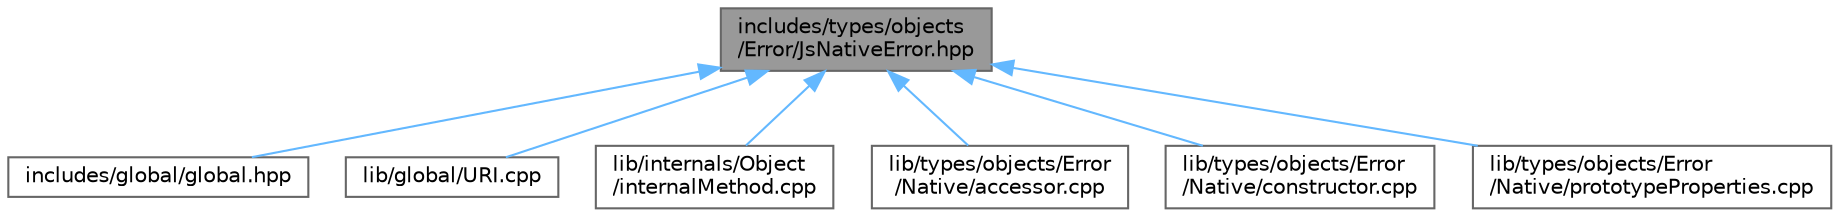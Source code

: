 digraph "includes/types/objects/Error/JsNativeError.hpp"
{
 // LATEX_PDF_SIZE
  bgcolor="transparent";
  edge [fontname=Helvetica,fontsize=10,labelfontname=Helvetica,labelfontsize=10];
  node [fontname=Helvetica,fontsize=10,shape=box,height=0.2,width=0.4];
  Node1 [id="Node000001",label="includes/types/objects\l/Error/JsNativeError.hpp",height=0.2,width=0.4,color="gray40", fillcolor="grey60", style="filled", fontcolor="black",tooltip=" "];
  Node1 -> Node2 [id="edge1_Node000001_Node000002",dir="back",color="steelblue1",style="solid",tooltip=" "];
  Node2 [id="Node000002",label="includes/global/global.hpp",height=0.2,width=0.4,color="grey40", fillcolor="white", style="filled",URL="$global_8hpp.html",tooltip=" "];
  Node1 -> Node3 [id="edge2_Node000001_Node000003",dir="back",color="steelblue1",style="solid",tooltip=" "];
  Node3 [id="Node000003",label="lib/global/URI.cpp",height=0.2,width=0.4,color="grey40", fillcolor="white", style="filled",URL="$URI_8cpp.html",tooltip=" "];
  Node1 -> Node4 [id="edge3_Node000001_Node000004",dir="back",color="steelblue1",style="solid",tooltip=" "];
  Node4 [id="Node000004",label="lib/internals/Object\l/internalMethod.cpp",height=0.2,width=0.4,color="grey40", fillcolor="white", style="filled",URL="$internals_2Object_2internalMethod_8cpp.html",tooltip=" "];
  Node1 -> Node5 [id="edge4_Node000001_Node000005",dir="back",color="steelblue1",style="solid",tooltip=" "];
  Node5 [id="Node000005",label="lib/types/objects/Error\l/Native/accessor.cpp",height=0.2,width=0.4,color="grey40", fillcolor="white", style="filled",URL="$types_2objects_2Error_2Native_2accessor_8cpp.html",tooltip=" "];
  Node1 -> Node6 [id="edge5_Node000001_Node000006",dir="back",color="steelblue1",style="solid",tooltip=" "];
  Node6 [id="Node000006",label="lib/types/objects/Error\l/Native/constructor.cpp",height=0.2,width=0.4,color="grey40", fillcolor="white", style="filled",URL="$types_2objects_2Error_2Native_2constructor_8cpp.html",tooltip=" "];
  Node1 -> Node7 [id="edge6_Node000001_Node000007",dir="back",color="steelblue1",style="solid",tooltip=" "];
  Node7 [id="Node000007",label="lib/types/objects/Error\l/Native/prototypeProperties.cpp",height=0.2,width=0.4,color="grey40", fillcolor="white", style="filled",URL="$Error_2Native_2prototypeProperties_8cpp.html",tooltip=" "];
}

